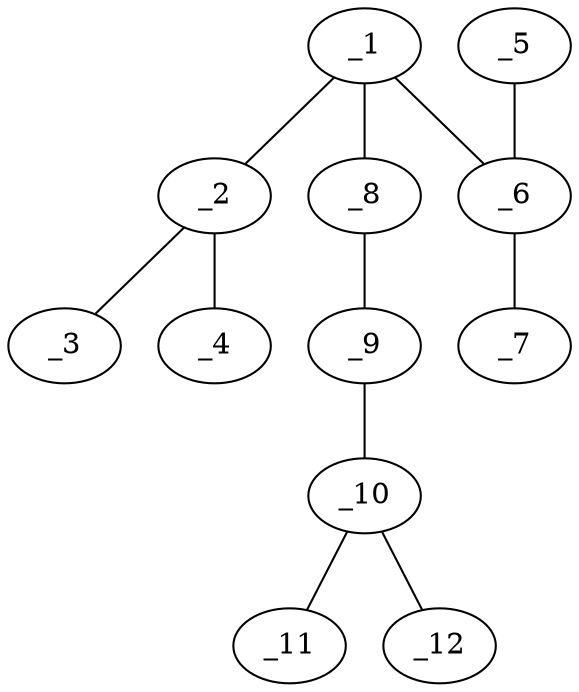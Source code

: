 graph molid659975 {
	_1	 [charge=0,
		chem=1,
		symbol="C  ",
		x="3.7321",
		y="0.75"];
	_2	 [charge=0,
		chem=1,
		symbol="C  ",
		x="4.5981",
		y="1.25"];
	_1 -- _2	 [valence=1];
	_6	 [charge=0,
		chem=1,
		symbol="C  ",
		x="2.866",
		y="1.25"];
	_1 -- _6	 [valence=1];
	_8	 [charge=0,
		chem=1,
		symbol="C  ",
		x="3.7321",
		y="-0.25"];
	_1 -- _8	 [valence=2];
	_3	 [charge=0,
		chem=2,
		symbol="O  ",
		x="5.4641",
		y="0.75"];
	_2 -- _3	 [valence=2];
	_4	 [charge=0,
		chem=1,
		symbol="C  ",
		x="4.5981",
		y="2.25"];
	_2 -- _4	 [valence=1];
	_5	 [charge=0,
		chem=1,
		symbol="C  ",
		x="2.866",
		y="2.25"];
	_5 -- _6	 [valence=1];
	_7	 [charge=0,
		chem=2,
		symbol="O  ",
		x=2,
		y="0.75"];
	_6 -- _7	 [valence=2];
	_9	 [charge=0,
		chem=4,
		symbol="N  ",
		x="2.866",
		y="-0.75"];
	_8 -- _9	 [valence=1];
	_10	 [charge=0,
		chem=1,
		symbol="C  ",
		x="2.866",
		y="-1.75"];
	_9 -- _10	 [valence=1];
	_11	 [charge=0,
		chem=5,
		symbol="S  ",
		x=2,
		y="-2.25"];
	_10 -- _11	 [valence=2];
	_12	 [charge=0,
		chem=4,
		symbol="N  ",
		x="3.7321",
		y="-2.25"];
	_10 -- _12	 [valence=1];
}
